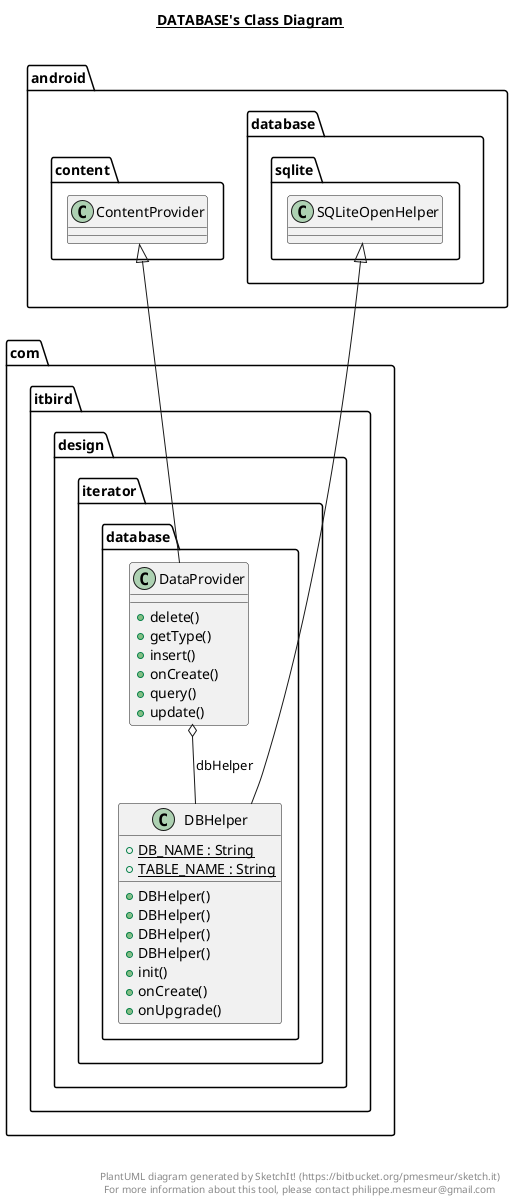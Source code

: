 @startuml

title __DATABASE's Class Diagram__\n

  namespace com.itbird.design {
    namespace iterator {
      namespace database {
        class com.itbird.design.iterator.database.DBHelper {
            {static} + DB_NAME : String
            {static} + TABLE_NAME : String
            + DBHelper()
            + DBHelper()
            + DBHelper()
            + DBHelper()
            + init()
            + onCreate()
            + onUpgrade()
        }
      }
    }
  }
  

  namespace com.itbird.design {
    namespace iterator {
      namespace database {
        class com.itbird.design.iterator.database.DataProvider {
            + delete()
            + getType()
            + insert()
            + onCreate()
            + query()
            + update()
        }
      }
    }
  }
  

  com.itbird.design.iterator.database.DBHelper -up-|> android.database.sqlite.SQLiteOpenHelper
  com.itbird.design.iterator.database.DataProvider -up-|> android.content.ContentProvider
  com.itbird.design.iterator.database.DataProvider o-- com.itbird.design.iterator.database.DBHelper : dbHelper


right footer


PlantUML diagram generated by SketchIt! (https://bitbucket.org/pmesmeur/sketch.it)
For more information about this tool, please contact philippe.mesmeur@gmail.com
endfooter

@enduml
